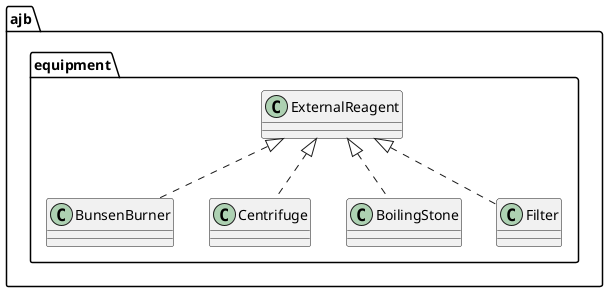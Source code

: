 @startuml

namespace ajb.equipment{
    BunsenBurner .up.|> ExternalReagent
    Centrifuge .up.|> ExternalReagent
    BoilingStone .up.|> ExternalReagent
    Filter .up.|> ExternalReagent
'    AgingProcess .up.|> ExternalReagent
}

@enduml